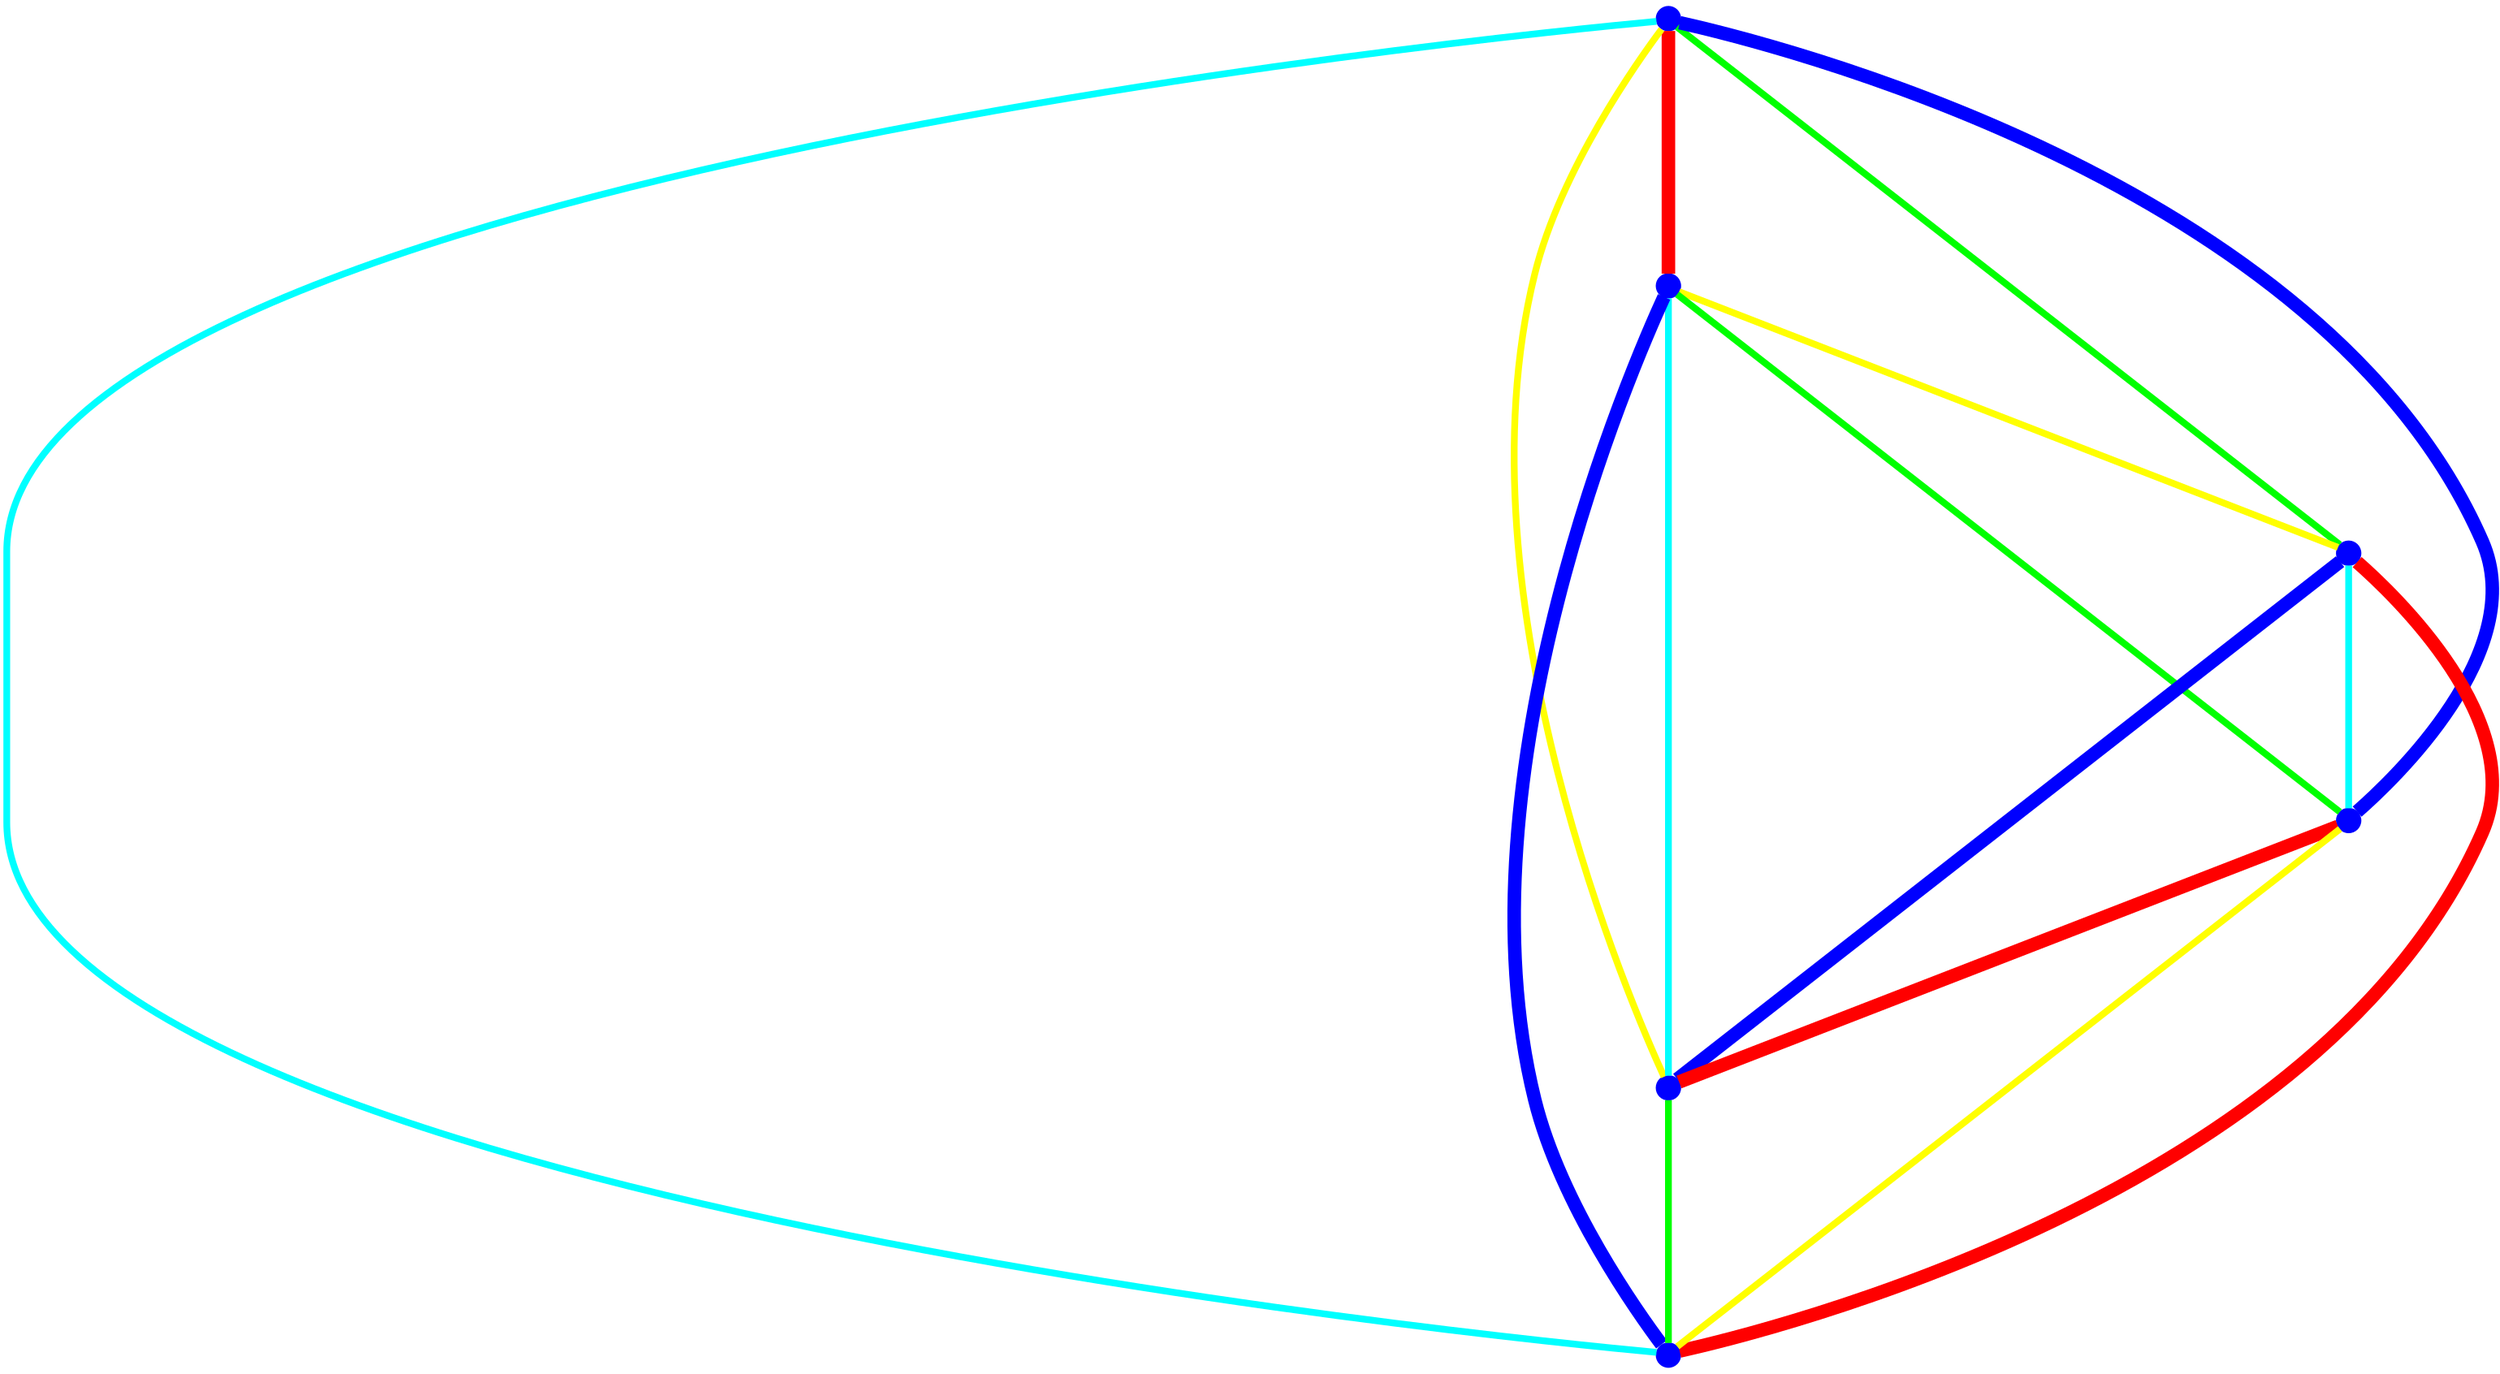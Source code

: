 graph {
ranksep=2
nodesep=2
node [label="" shape=circle style=filled fixedsize=true color=blue fillcolor=blue width=0.2];
"1" -- "2" [style="solid",penwidth="8",color="red"];
"1" -- "3" [style="solid",penwidth="4",color="green"];
"1" -- "4" [style="solid",penwidth="8",color="blue"];
"1" -- "5" [style="solid",penwidth="4",color="yellow"];
"1" -- "6" [style="solid",penwidth="4",color="cyan"];
"2" -- "3" [style="solid",penwidth="4",color="yellow"];
"2" -- "4" [style="solid",penwidth="4",color="green"];
"2" -- "5" [style="solid",penwidth="4",color="cyan"];
"2" -- "6" [style="solid",penwidth="8",color="blue"];
"3" -- "4" [style="solid",penwidth="4",color="cyan"];
"3" -- "5" [style="solid",penwidth="8",color="blue"];
"3" -- "6" [style="solid",penwidth="8",color="red"];
"4" -- "5" [style="solid",penwidth="8",color="red"];
"4" -- "6" [style="solid",penwidth="4",color="yellow"];
"5" -- "6" [style="solid",penwidth="4",color="green"];
}
